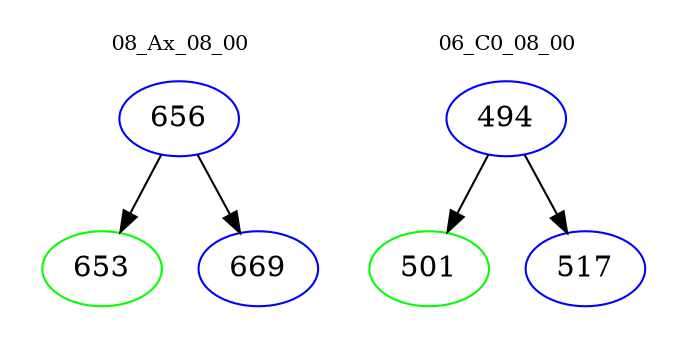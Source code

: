 digraph{
subgraph cluster_0 {
color = white
label = "08_Ax_08_00";
fontsize=10;
T0_656 [label="656", color="blue"]
T0_656 -> T0_653 [color="black"]
T0_653 [label="653", color="green"]
T0_656 -> T0_669 [color="black"]
T0_669 [label="669", color="blue"]
}
subgraph cluster_1 {
color = white
label = "06_C0_08_00";
fontsize=10;
T1_494 [label="494", color="blue"]
T1_494 -> T1_501 [color="black"]
T1_501 [label="501", color="green"]
T1_494 -> T1_517 [color="black"]
T1_517 [label="517", color="blue"]
}
}
